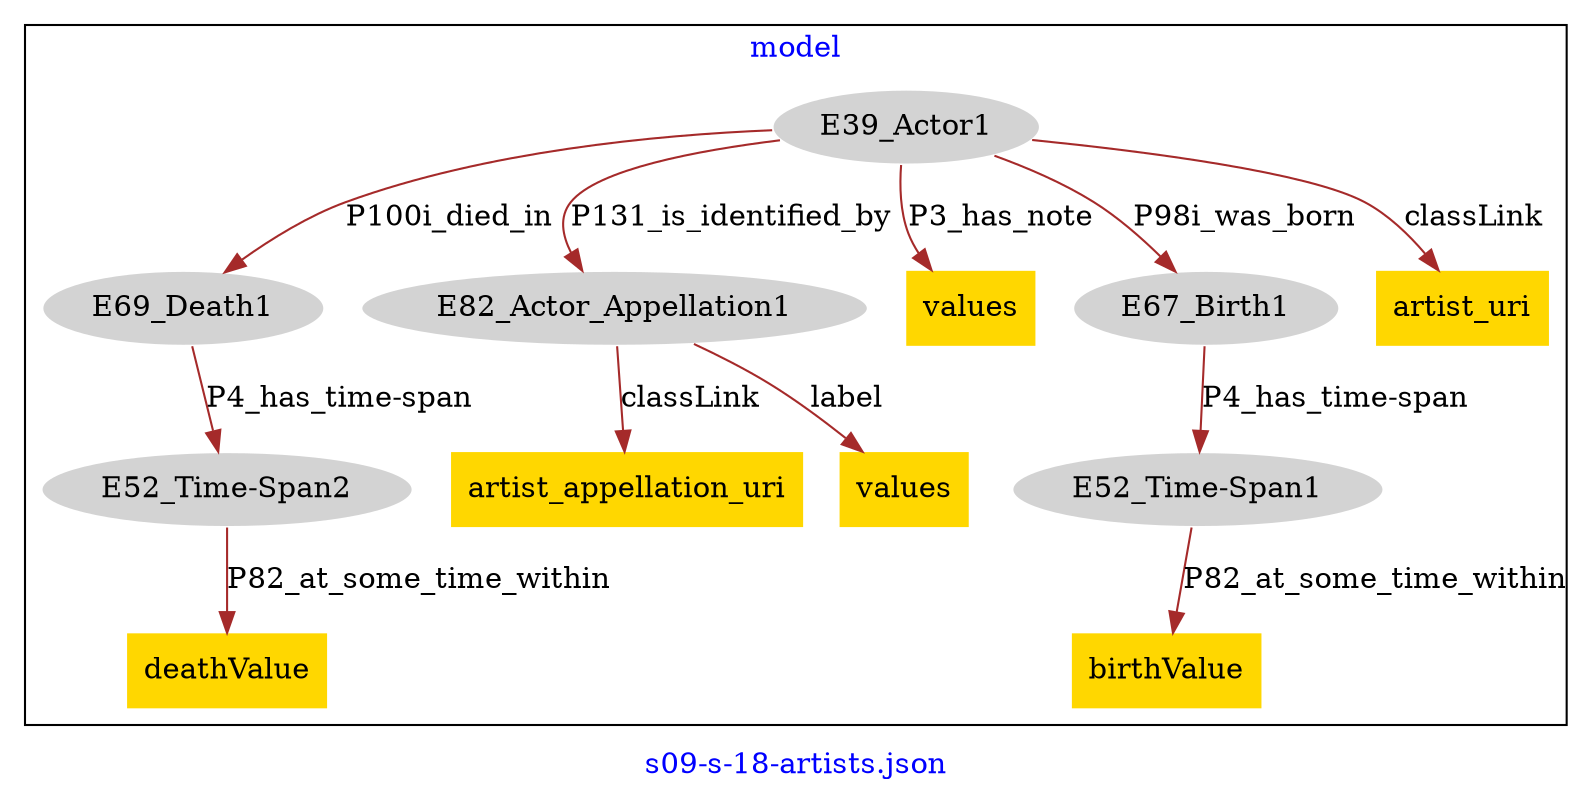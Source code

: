digraph n0 {
fontcolor="blue"
remincross="true"
label="s09-s-18-artists.json"
subgraph cluster {
label="model"
n2[style="filled",color="white",fillcolor="lightgray",label="E39_Actor1"];
n3[style="filled",color="white",fillcolor="lightgray",label="E69_Death1"];
n4[style="filled",color="white",fillcolor="lightgray",label="E82_Actor_Appellation1"];
n5[shape="plaintext",style="filled",fillcolor="gold",label="values"];
n6[style="filled",color="white",fillcolor="lightgray",label="E67_Birth1"];
n7[shape="plaintext",style="filled",fillcolor="gold",label="artist_uri"];
n8[style="filled",color="white",fillcolor="lightgray",label="E52_Time-Span1"];
n9[shape="plaintext",style="filled",fillcolor="gold",label="birthValue"];
n10[style="filled",color="white",fillcolor="lightgray",label="E52_Time-Span2"];
n11[shape="plaintext",style="filled",fillcolor="gold",label="deathValue"];
n12[shape="plaintext",style="filled",fillcolor="gold",label="artist_appellation_uri"];
n13[shape="plaintext",style="filled",fillcolor="gold",label="values"];
}
n2 -> n3[color="brown",fontcolor="black",label="P100i_died_in"]
n2 -> n4[color="brown",fontcolor="black",label="P131_is_identified_by"]
n2 -> n5[color="brown",fontcolor="black",label="P3_has_note"]
n2 -> n6[color="brown",fontcolor="black",label="P98i_was_born"]
n2 -> n7[color="brown",fontcolor="black",label="classLink"]
n8 -> n9[color="brown",fontcolor="black",label="P82_at_some_time_within"]
n10 -> n11[color="brown",fontcolor="black",label="P82_at_some_time_within"]
n6 -> n8[color="brown",fontcolor="black",label="P4_has_time-span"]
n3 -> n10[color="brown",fontcolor="black",label="P4_has_time-span"]
n4 -> n12[color="brown",fontcolor="black",label="classLink"]
n4 -> n13[color="brown",fontcolor="black",label="label"]
}
